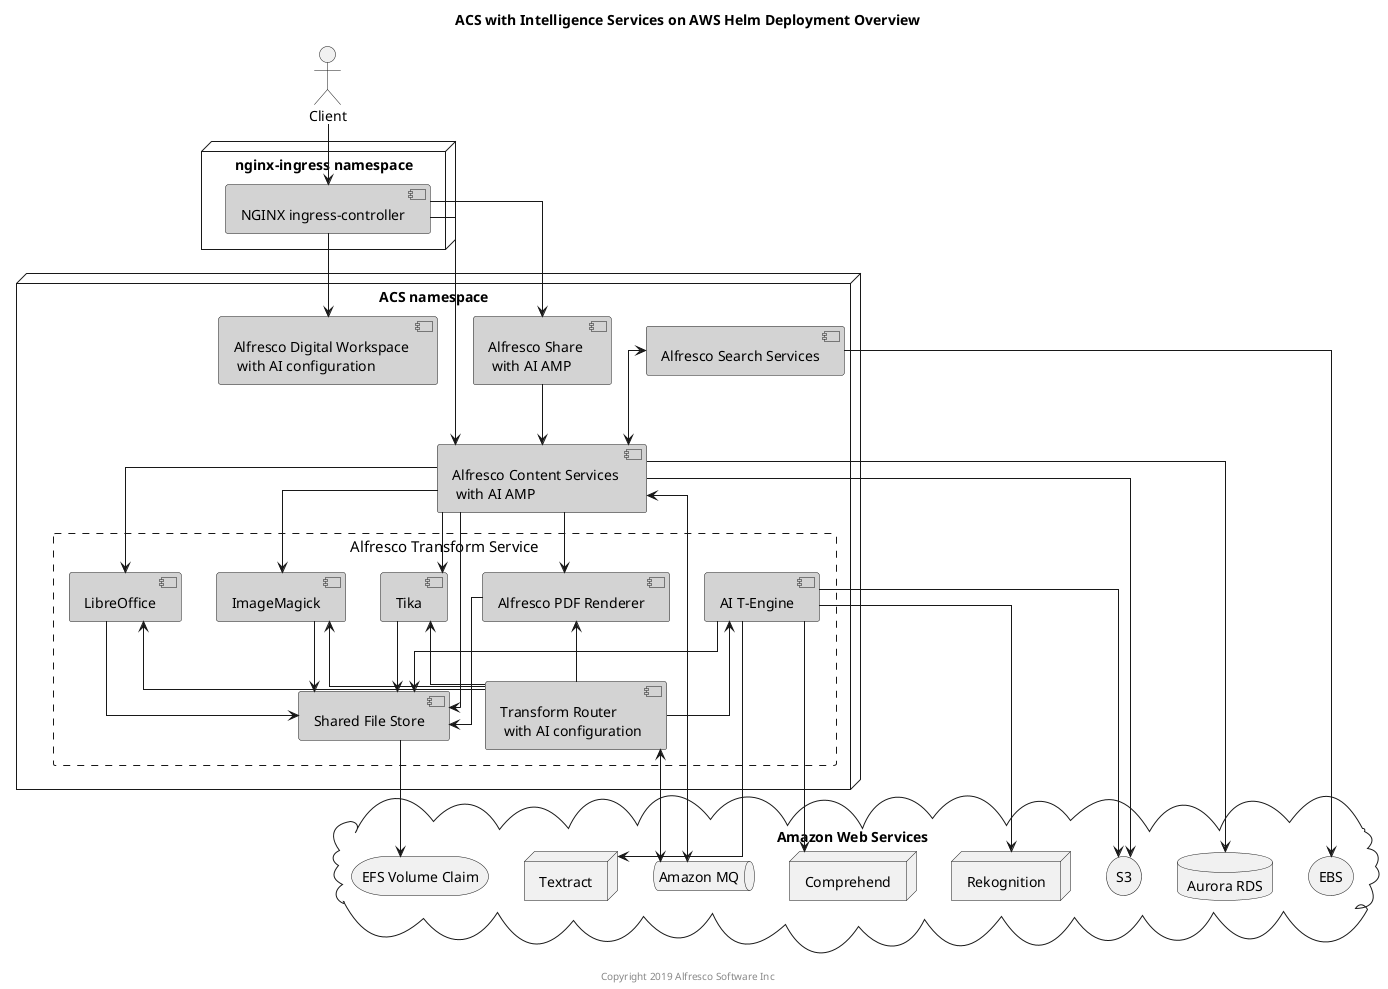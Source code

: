 @startuml

Title: ACS with Intelligence Services on AWS Helm Deployment Overview

skinparam componentStyle uml2
skinparam linetype ortho
skinparam rectangle {
    BorderStyle dashed
    FontSize 15
    FontStyle none
}

actor Client

node "nginx-ingress namespace" {
    component "NGINX ingress-controller" as nginx #lightgrey
}

node "ACS namespace" {
    component "Alfresco Digital Workspace \n with AI configuration" as adw #lightgrey
    component "Alfresco Content Services \n with AI AMP" as acs #lightgrey
    component "Alfresco Search Services" as ass #lightgrey
    component "Alfresco Share \n with AI AMP" as share #lightgrey
    rectangle "Alfresco Transform Service" {
        component "Transform Router \n with AI configuration" as tr #lightgrey
        component "Shared File Store" as sfs #lightgrey
        component "Alfresco PDF Renderer" as pdfr #lightgrey
        component "LibreOffice" as libr #lightgrey
        component "ImageMagick" as img #lightgrey
        component "Tika" as tika #lightgrey
        component "AI T-Engine" as aiEngine #lightgrey
    }
}

cloud "Amazon Web Services" {
    storage "S3" as s3
    database "Aurora RDS" as db
    storage "EBS" as ebs
    storage "EFS Volume Claim" as vc
    queue "Amazon MQ" as mq
    node "Comprehend" as comp
    node "Rekognition" as rek
    node "Textract" as tex
}

Client --> nginx

nginx --> acs
nginx --> share
nginx --> adw

ass --> ebs
sfs --> vc
acs --> s3

ass <--> acs
acs --> db
acs --> pdfr
acs --> libr
acs --> img
acs --> tika
acs --> sfs
acs <--> mq
tr -up-> pdfr
tr -up-> libr
tr -up-> img
tr -up-> tika
tr -up-> aiEngine
tr <--> mq
pdfr --> sfs
libr --> sfs
img --> sfs
tika --> sfs
share --> acs
aiEngine --> sfs
aiEngine --> s3
aiEngine --> comp
aiEngine --> rek
aiEngine --> tex

center footer Copyright 2019 Alfresco Software Inc

@enduml
